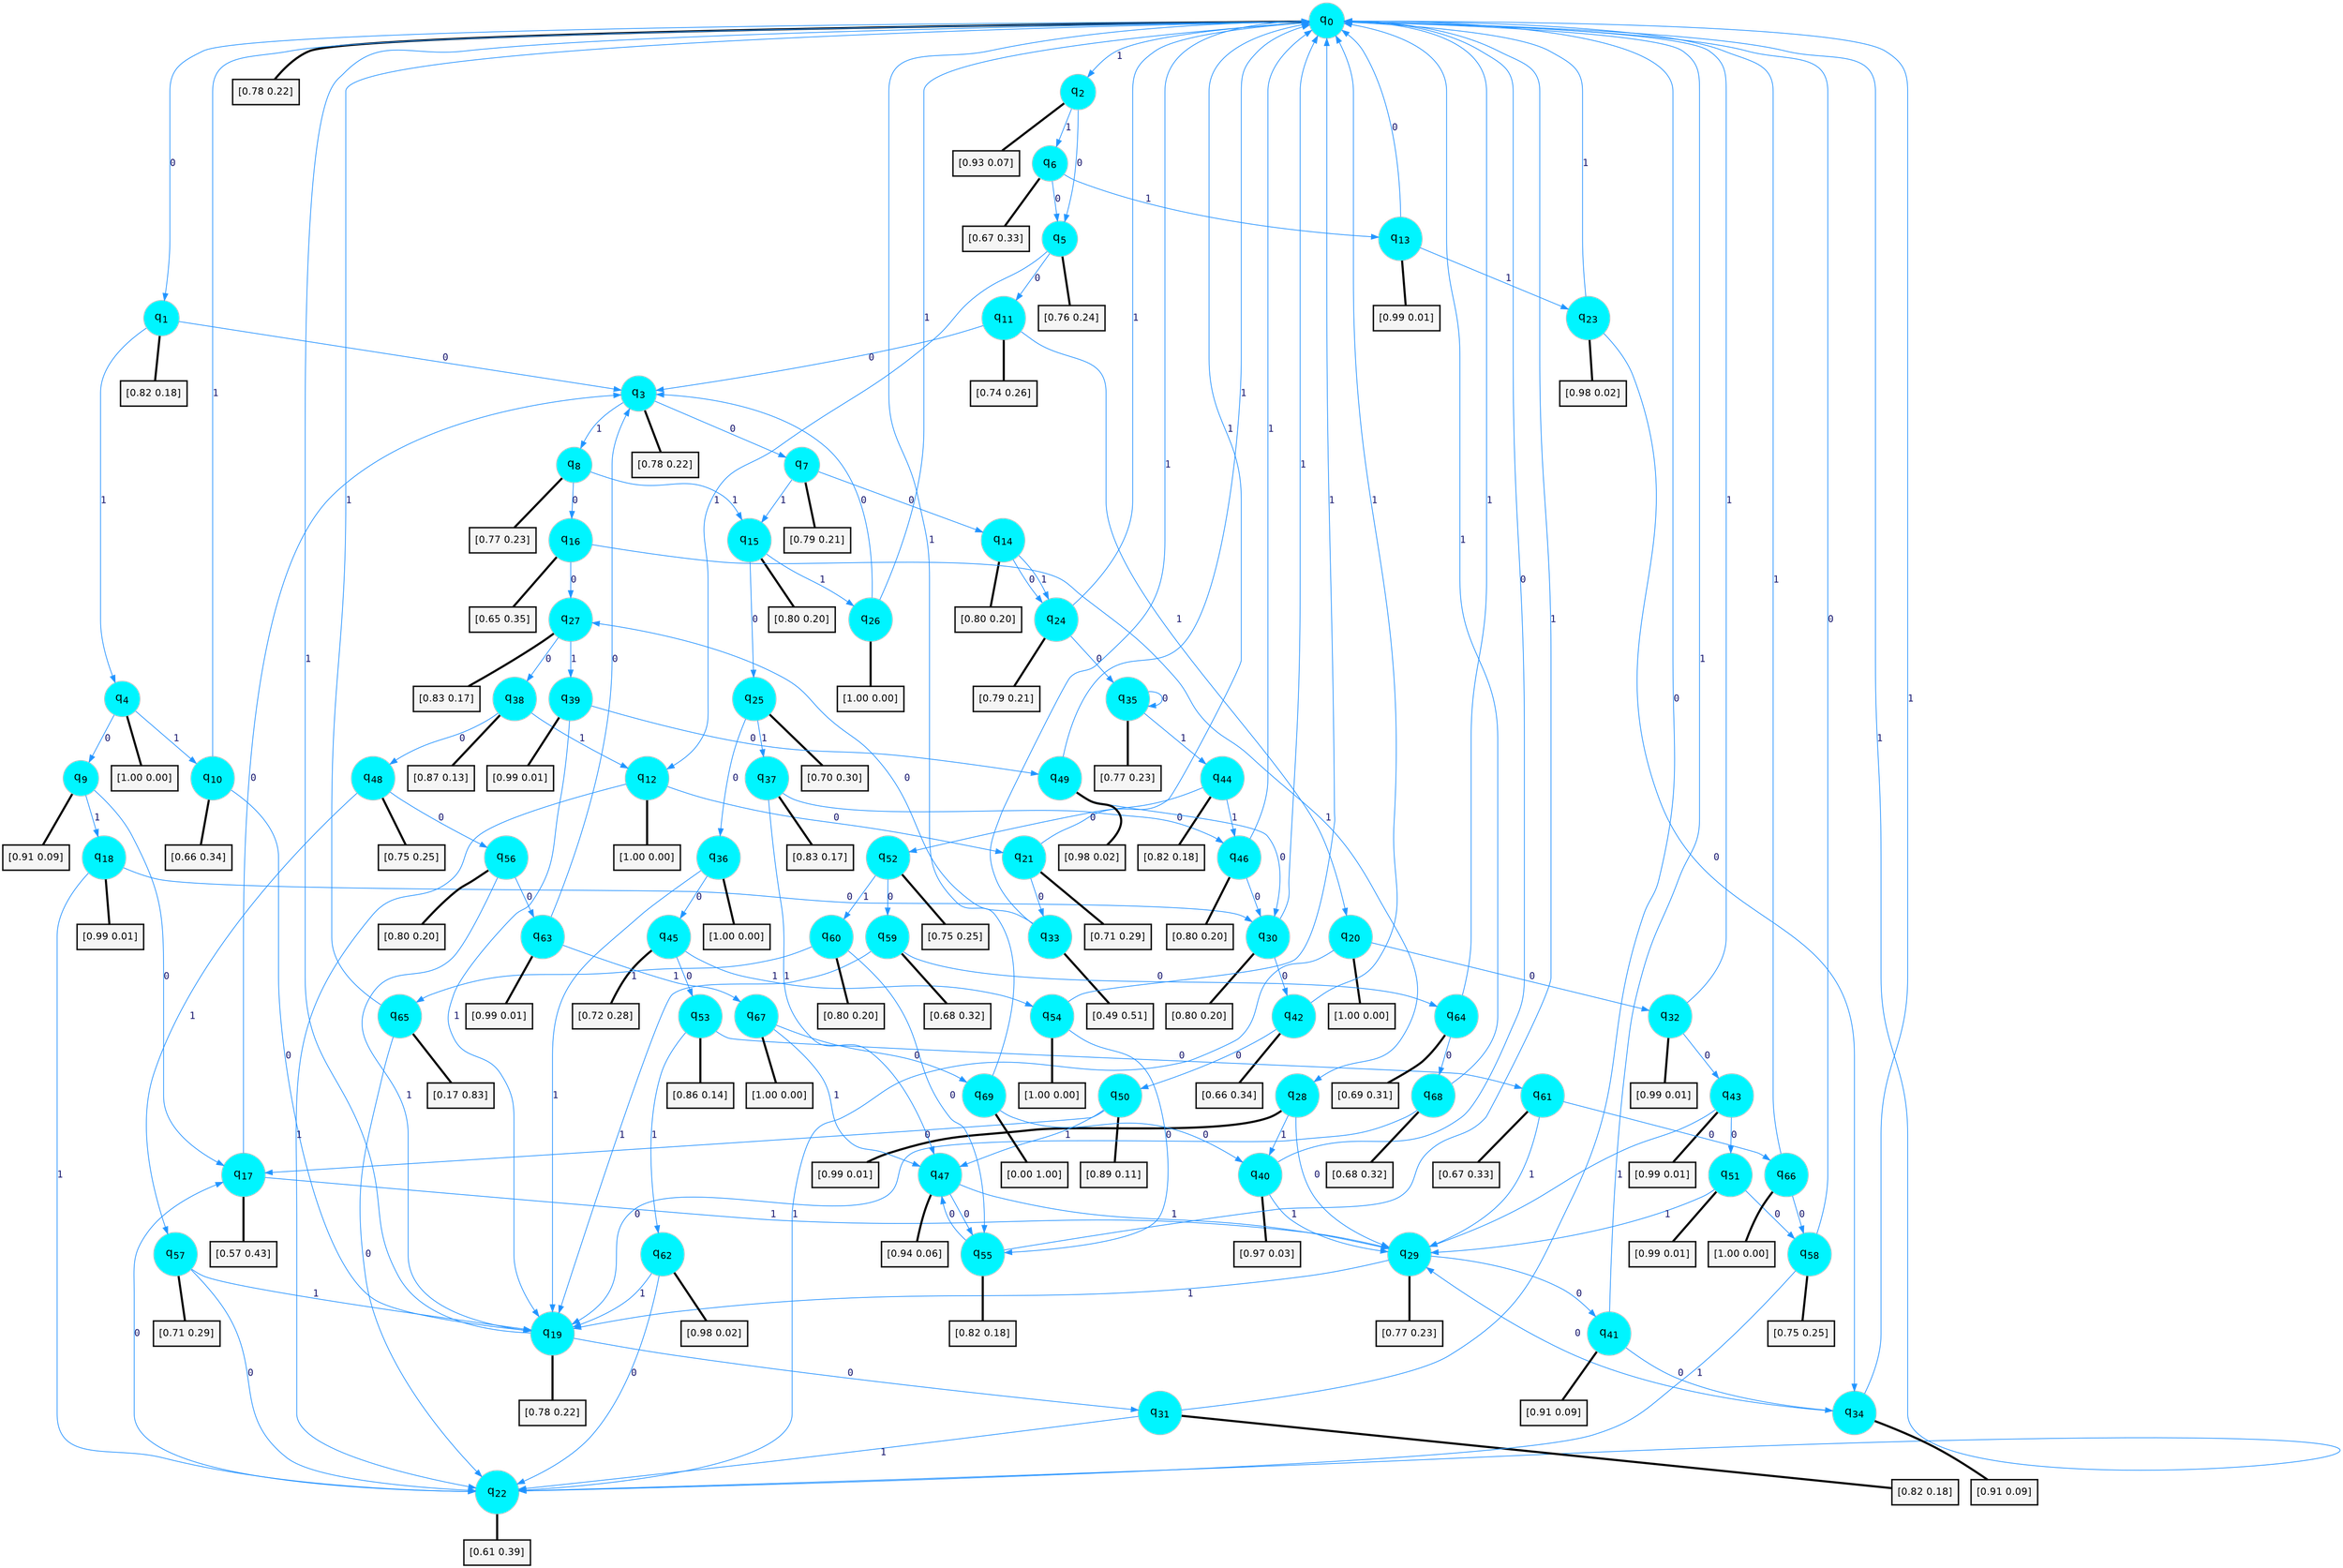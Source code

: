 digraph G {
graph [
bgcolor=transparent, dpi=300, rankdir=TD, size="40,25"];
node [
color=gray, fillcolor=turquoise1, fontcolor=black, fontname=Helvetica, fontsize=16, fontweight=bold, shape=circle, style=filled];
edge [
arrowsize=1, color=dodgerblue1, fontcolor=midnightblue, fontname=courier, fontweight=bold, penwidth=1, style=solid, weight=20];
0[label=<q<SUB>0</SUB>>];
1[label=<q<SUB>1</SUB>>];
2[label=<q<SUB>2</SUB>>];
3[label=<q<SUB>3</SUB>>];
4[label=<q<SUB>4</SUB>>];
5[label=<q<SUB>5</SUB>>];
6[label=<q<SUB>6</SUB>>];
7[label=<q<SUB>7</SUB>>];
8[label=<q<SUB>8</SUB>>];
9[label=<q<SUB>9</SUB>>];
10[label=<q<SUB>10</SUB>>];
11[label=<q<SUB>11</SUB>>];
12[label=<q<SUB>12</SUB>>];
13[label=<q<SUB>13</SUB>>];
14[label=<q<SUB>14</SUB>>];
15[label=<q<SUB>15</SUB>>];
16[label=<q<SUB>16</SUB>>];
17[label=<q<SUB>17</SUB>>];
18[label=<q<SUB>18</SUB>>];
19[label=<q<SUB>19</SUB>>];
20[label=<q<SUB>20</SUB>>];
21[label=<q<SUB>21</SUB>>];
22[label=<q<SUB>22</SUB>>];
23[label=<q<SUB>23</SUB>>];
24[label=<q<SUB>24</SUB>>];
25[label=<q<SUB>25</SUB>>];
26[label=<q<SUB>26</SUB>>];
27[label=<q<SUB>27</SUB>>];
28[label=<q<SUB>28</SUB>>];
29[label=<q<SUB>29</SUB>>];
30[label=<q<SUB>30</SUB>>];
31[label=<q<SUB>31</SUB>>];
32[label=<q<SUB>32</SUB>>];
33[label=<q<SUB>33</SUB>>];
34[label=<q<SUB>34</SUB>>];
35[label=<q<SUB>35</SUB>>];
36[label=<q<SUB>36</SUB>>];
37[label=<q<SUB>37</SUB>>];
38[label=<q<SUB>38</SUB>>];
39[label=<q<SUB>39</SUB>>];
40[label=<q<SUB>40</SUB>>];
41[label=<q<SUB>41</SUB>>];
42[label=<q<SUB>42</SUB>>];
43[label=<q<SUB>43</SUB>>];
44[label=<q<SUB>44</SUB>>];
45[label=<q<SUB>45</SUB>>];
46[label=<q<SUB>46</SUB>>];
47[label=<q<SUB>47</SUB>>];
48[label=<q<SUB>48</SUB>>];
49[label=<q<SUB>49</SUB>>];
50[label=<q<SUB>50</SUB>>];
51[label=<q<SUB>51</SUB>>];
52[label=<q<SUB>52</SUB>>];
53[label=<q<SUB>53</SUB>>];
54[label=<q<SUB>54</SUB>>];
55[label=<q<SUB>55</SUB>>];
56[label=<q<SUB>56</SUB>>];
57[label=<q<SUB>57</SUB>>];
58[label=<q<SUB>58</SUB>>];
59[label=<q<SUB>59</SUB>>];
60[label=<q<SUB>60</SUB>>];
61[label=<q<SUB>61</SUB>>];
62[label=<q<SUB>62</SUB>>];
63[label=<q<SUB>63</SUB>>];
64[label=<q<SUB>64</SUB>>];
65[label=<q<SUB>65</SUB>>];
66[label=<q<SUB>66</SUB>>];
67[label=<q<SUB>67</SUB>>];
68[label=<q<SUB>68</SUB>>];
69[label=<q<SUB>69</SUB>>];
70[label="[0.78 0.22]", shape=box,fontcolor=black, fontname=Helvetica, fontsize=14, penwidth=2, fillcolor=whitesmoke,color=black];
71[label="[0.82 0.18]", shape=box,fontcolor=black, fontname=Helvetica, fontsize=14, penwidth=2, fillcolor=whitesmoke,color=black];
72[label="[0.93 0.07]", shape=box,fontcolor=black, fontname=Helvetica, fontsize=14, penwidth=2, fillcolor=whitesmoke,color=black];
73[label="[0.78 0.22]", shape=box,fontcolor=black, fontname=Helvetica, fontsize=14, penwidth=2, fillcolor=whitesmoke,color=black];
74[label="[1.00 0.00]", shape=box,fontcolor=black, fontname=Helvetica, fontsize=14, penwidth=2, fillcolor=whitesmoke,color=black];
75[label="[0.76 0.24]", shape=box,fontcolor=black, fontname=Helvetica, fontsize=14, penwidth=2, fillcolor=whitesmoke,color=black];
76[label="[0.67 0.33]", shape=box,fontcolor=black, fontname=Helvetica, fontsize=14, penwidth=2, fillcolor=whitesmoke,color=black];
77[label="[0.79 0.21]", shape=box,fontcolor=black, fontname=Helvetica, fontsize=14, penwidth=2, fillcolor=whitesmoke,color=black];
78[label="[0.77 0.23]", shape=box,fontcolor=black, fontname=Helvetica, fontsize=14, penwidth=2, fillcolor=whitesmoke,color=black];
79[label="[0.91 0.09]", shape=box,fontcolor=black, fontname=Helvetica, fontsize=14, penwidth=2, fillcolor=whitesmoke,color=black];
80[label="[0.66 0.34]", shape=box,fontcolor=black, fontname=Helvetica, fontsize=14, penwidth=2, fillcolor=whitesmoke,color=black];
81[label="[0.74 0.26]", shape=box,fontcolor=black, fontname=Helvetica, fontsize=14, penwidth=2, fillcolor=whitesmoke,color=black];
82[label="[1.00 0.00]", shape=box,fontcolor=black, fontname=Helvetica, fontsize=14, penwidth=2, fillcolor=whitesmoke,color=black];
83[label="[0.99 0.01]", shape=box,fontcolor=black, fontname=Helvetica, fontsize=14, penwidth=2, fillcolor=whitesmoke,color=black];
84[label="[0.80 0.20]", shape=box,fontcolor=black, fontname=Helvetica, fontsize=14, penwidth=2, fillcolor=whitesmoke,color=black];
85[label="[0.80 0.20]", shape=box,fontcolor=black, fontname=Helvetica, fontsize=14, penwidth=2, fillcolor=whitesmoke,color=black];
86[label="[0.65 0.35]", shape=box,fontcolor=black, fontname=Helvetica, fontsize=14, penwidth=2, fillcolor=whitesmoke,color=black];
87[label="[0.57 0.43]", shape=box,fontcolor=black, fontname=Helvetica, fontsize=14, penwidth=2, fillcolor=whitesmoke,color=black];
88[label="[0.99 0.01]", shape=box,fontcolor=black, fontname=Helvetica, fontsize=14, penwidth=2, fillcolor=whitesmoke,color=black];
89[label="[0.78 0.22]", shape=box,fontcolor=black, fontname=Helvetica, fontsize=14, penwidth=2, fillcolor=whitesmoke,color=black];
90[label="[1.00 0.00]", shape=box,fontcolor=black, fontname=Helvetica, fontsize=14, penwidth=2, fillcolor=whitesmoke,color=black];
91[label="[0.71 0.29]", shape=box,fontcolor=black, fontname=Helvetica, fontsize=14, penwidth=2, fillcolor=whitesmoke,color=black];
92[label="[0.61 0.39]", shape=box,fontcolor=black, fontname=Helvetica, fontsize=14, penwidth=2, fillcolor=whitesmoke,color=black];
93[label="[0.98 0.02]", shape=box,fontcolor=black, fontname=Helvetica, fontsize=14, penwidth=2, fillcolor=whitesmoke,color=black];
94[label="[0.79 0.21]", shape=box,fontcolor=black, fontname=Helvetica, fontsize=14, penwidth=2, fillcolor=whitesmoke,color=black];
95[label="[0.70 0.30]", shape=box,fontcolor=black, fontname=Helvetica, fontsize=14, penwidth=2, fillcolor=whitesmoke,color=black];
96[label="[1.00 0.00]", shape=box,fontcolor=black, fontname=Helvetica, fontsize=14, penwidth=2, fillcolor=whitesmoke,color=black];
97[label="[0.83 0.17]", shape=box,fontcolor=black, fontname=Helvetica, fontsize=14, penwidth=2, fillcolor=whitesmoke,color=black];
98[label="[0.99 0.01]", shape=box,fontcolor=black, fontname=Helvetica, fontsize=14, penwidth=2, fillcolor=whitesmoke,color=black];
99[label="[0.77 0.23]", shape=box,fontcolor=black, fontname=Helvetica, fontsize=14, penwidth=2, fillcolor=whitesmoke,color=black];
100[label="[0.80 0.20]", shape=box,fontcolor=black, fontname=Helvetica, fontsize=14, penwidth=2, fillcolor=whitesmoke,color=black];
101[label="[0.82 0.18]", shape=box,fontcolor=black, fontname=Helvetica, fontsize=14, penwidth=2, fillcolor=whitesmoke,color=black];
102[label="[0.99 0.01]", shape=box,fontcolor=black, fontname=Helvetica, fontsize=14, penwidth=2, fillcolor=whitesmoke,color=black];
103[label="[0.49 0.51]", shape=box,fontcolor=black, fontname=Helvetica, fontsize=14, penwidth=2, fillcolor=whitesmoke,color=black];
104[label="[0.91 0.09]", shape=box,fontcolor=black, fontname=Helvetica, fontsize=14, penwidth=2, fillcolor=whitesmoke,color=black];
105[label="[0.77 0.23]", shape=box,fontcolor=black, fontname=Helvetica, fontsize=14, penwidth=2, fillcolor=whitesmoke,color=black];
106[label="[1.00 0.00]", shape=box,fontcolor=black, fontname=Helvetica, fontsize=14, penwidth=2, fillcolor=whitesmoke,color=black];
107[label="[0.83 0.17]", shape=box,fontcolor=black, fontname=Helvetica, fontsize=14, penwidth=2, fillcolor=whitesmoke,color=black];
108[label="[0.87 0.13]", shape=box,fontcolor=black, fontname=Helvetica, fontsize=14, penwidth=2, fillcolor=whitesmoke,color=black];
109[label="[0.99 0.01]", shape=box,fontcolor=black, fontname=Helvetica, fontsize=14, penwidth=2, fillcolor=whitesmoke,color=black];
110[label="[0.97 0.03]", shape=box,fontcolor=black, fontname=Helvetica, fontsize=14, penwidth=2, fillcolor=whitesmoke,color=black];
111[label="[0.91 0.09]", shape=box,fontcolor=black, fontname=Helvetica, fontsize=14, penwidth=2, fillcolor=whitesmoke,color=black];
112[label="[0.66 0.34]", shape=box,fontcolor=black, fontname=Helvetica, fontsize=14, penwidth=2, fillcolor=whitesmoke,color=black];
113[label="[0.99 0.01]", shape=box,fontcolor=black, fontname=Helvetica, fontsize=14, penwidth=2, fillcolor=whitesmoke,color=black];
114[label="[0.82 0.18]", shape=box,fontcolor=black, fontname=Helvetica, fontsize=14, penwidth=2, fillcolor=whitesmoke,color=black];
115[label="[0.72 0.28]", shape=box,fontcolor=black, fontname=Helvetica, fontsize=14, penwidth=2, fillcolor=whitesmoke,color=black];
116[label="[0.80 0.20]", shape=box,fontcolor=black, fontname=Helvetica, fontsize=14, penwidth=2, fillcolor=whitesmoke,color=black];
117[label="[0.94 0.06]", shape=box,fontcolor=black, fontname=Helvetica, fontsize=14, penwidth=2, fillcolor=whitesmoke,color=black];
118[label="[0.75 0.25]", shape=box,fontcolor=black, fontname=Helvetica, fontsize=14, penwidth=2, fillcolor=whitesmoke,color=black];
119[label="[0.98 0.02]", shape=box,fontcolor=black, fontname=Helvetica, fontsize=14, penwidth=2, fillcolor=whitesmoke,color=black];
120[label="[0.89 0.11]", shape=box,fontcolor=black, fontname=Helvetica, fontsize=14, penwidth=2, fillcolor=whitesmoke,color=black];
121[label="[0.99 0.01]", shape=box,fontcolor=black, fontname=Helvetica, fontsize=14, penwidth=2, fillcolor=whitesmoke,color=black];
122[label="[0.75 0.25]", shape=box,fontcolor=black, fontname=Helvetica, fontsize=14, penwidth=2, fillcolor=whitesmoke,color=black];
123[label="[0.86 0.14]", shape=box,fontcolor=black, fontname=Helvetica, fontsize=14, penwidth=2, fillcolor=whitesmoke,color=black];
124[label="[1.00 0.00]", shape=box,fontcolor=black, fontname=Helvetica, fontsize=14, penwidth=2, fillcolor=whitesmoke,color=black];
125[label="[0.82 0.18]", shape=box,fontcolor=black, fontname=Helvetica, fontsize=14, penwidth=2, fillcolor=whitesmoke,color=black];
126[label="[0.80 0.20]", shape=box,fontcolor=black, fontname=Helvetica, fontsize=14, penwidth=2, fillcolor=whitesmoke,color=black];
127[label="[0.71 0.29]", shape=box,fontcolor=black, fontname=Helvetica, fontsize=14, penwidth=2, fillcolor=whitesmoke,color=black];
128[label="[0.75 0.25]", shape=box,fontcolor=black, fontname=Helvetica, fontsize=14, penwidth=2, fillcolor=whitesmoke,color=black];
129[label="[0.68 0.32]", shape=box,fontcolor=black, fontname=Helvetica, fontsize=14, penwidth=2, fillcolor=whitesmoke,color=black];
130[label="[0.80 0.20]", shape=box,fontcolor=black, fontname=Helvetica, fontsize=14, penwidth=2, fillcolor=whitesmoke,color=black];
131[label="[0.67 0.33]", shape=box,fontcolor=black, fontname=Helvetica, fontsize=14, penwidth=2, fillcolor=whitesmoke,color=black];
132[label="[0.98 0.02]", shape=box,fontcolor=black, fontname=Helvetica, fontsize=14, penwidth=2, fillcolor=whitesmoke,color=black];
133[label="[0.99 0.01]", shape=box,fontcolor=black, fontname=Helvetica, fontsize=14, penwidth=2, fillcolor=whitesmoke,color=black];
134[label="[0.69 0.31]", shape=box,fontcolor=black, fontname=Helvetica, fontsize=14, penwidth=2, fillcolor=whitesmoke,color=black];
135[label="[0.17 0.83]", shape=box,fontcolor=black, fontname=Helvetica, fontsize=14, penwidth=2, fillcolor=whitesmoke,color=black];
136[label="[1.00 0.00]", shape=box,fontcolor=black, fontname=Helvetica, fontsize=14, penwidth=2, fillcolor=whitesmoke,color=black];
137[label="[1.00 0.00]", shape=box,fontcolor=black, fontname=Helvetica, fontsize=14, penwidth=2, fillcolor=whitesmoke,color=black];
138[label="[0.68 0.32]", shape=box,fontcolor=black, fontname=Helvetica, fontsize=14, penwidth=2, fillcolor=whitesmoke,color=black];
139[label="[0.00 1.00]", shape=box,fontcolor=black, fontname=Helvetica, fontsize=14, penwidth=2, fillcolor=whitesmoke,color=black];
0->1 [label=0];
0->2 [label=1];
0->70 [arrowhead=none, penwidth=3,color=black];
1->3 [label=0];
1->4 [label=1];
1->71 [arrowhead=none, penwidth=3,color=black];
2->5 [label=0];
2->6 [label=1];
2->72 [arrowhead=none, penwidth=3,color=black];
3->7 [label=0];
3->8 [label=1];
3->73 [arrowhead=none, penwidth=3,color=black];
4->9 [label=0];
4->10 [label=1];
4->74 [arrowhead=none, penwidth=3,color=black];
5->11 [label=0];
5->12 [label=1];
5->75 [arrowhead=none, penwidth=3,color=black];
6->5 [label=0];
6->13 [label=1];
6->76 [arrowhead=none, penwidth=3,color=black];
7->14 [label=0];
7->15 [label=1];
7->77 [arrowhead=none, penwidth=3,color=black];
8->16 [label=0];
8->15 [label=1];
8->78 [arrowhead=none, penwidth=3,color=black];
9->17 [label=0];
9->18 [label=1];
9->79 [arrowhead=none, penwidth=3,color=black];
10->19 [label=0];
10->0 [label=1];
10->80 [arrowhead=none, penwidth=3,color=black];
11->3 [label=0];
11->20 [label=1];
11->81 [arrowhead=none, penwidth=3,color=black];
12->21 [label=0];
12->22 [label=1];
12->82 [arrowhead=none, penwidth=3,color=black];
13->0 [label=0];
13->23 [label=1];
13->83 [arrowhead=none, penwidth=3,color=black];
14->24 [label=0];
14->24 [label=1];
14->84 [arrowhead=none, penwidth=3,color=black];
15->25 [label=0];
15->26 [label=1];
15->85 [arrowhead=none, penwidth=3,color=black];
16->27 [label=0];
16->28 [label=1];
16->86 [arrowhead=none, penwidth=3,color=black];
17->3 [label=0];
17->29 [label=1];
17->87 [arrowhead=none, penwidth=3,color=black];
18->30 [label=0];
18->22 [label=1];
18->88 [arrowhead=none, penwidth=3,color=black];
19->31 [label=0];
19->0 [label=1];
19->89 [arrowhead=none, penwidth=3,color=black];
20->32 [label=0];
20->22 [label=1];
20->90 [arrowhead=none, penwidth=3,color=black];
21->33 [label=0];
21->0 [label=1];
21->91 [arrowhead=none, penwidth=3,color=black];
22->17 [label=0];
22->0 [label=1];
22->92 [arrowhead=none, penwidth=3,color=black];
23->34 [label=0];
23->0 [label=1];
23->93 [arrowhead=none, penwidth=3,color=black];
24->35 [label=0];
24->0 [label=1];
24->94 [arrowhead=none, penwidth=3,color=black];
25->36 [label=0];
25->37 [label=1];
25->95 [arrowhead=none, penwidth=3,color=black];
26->3 [label=0];
26->0 [label=1];
26->96 [arrowhead=none, penwidth=3,color=black];
27->38 [label=0];
27->39 [label=1];
27->97 [arrowhead=none, penwidth=3,color=black];
28->29 [label=0];
28->40 [label=1];
28->98 [arrowhead=none, penwidth=3,color=black];
29->41 [label=0];
29->19 [label=1];
29->99 [arrowhead=none, penwidth=3,color=black];
30->42 [label=0];
30->0 [label=1];
30->100 [arrowhead=none, penwidth=3,color=black];
31->0 [label=0];
31->22 [label=1];
31->101 [arrowhead=none, penwidth=3,color=black];
32->43 [label=0];
32->0 [label=1];
32->102 [arrowhead=none, penwidth=3,color=black];
33->27 [label=0];
33->0 [label=1];
33->103 [arrowhead=none, penwidth=3,color=black];
34->29 [label=0];
34->0 [label=1];
34->104 [arrowhead=none, penwidth=3,color=black];
35->35 [label=0];
35->44 [label=1];
35->105 [arrowhead=none, penwidth=3,color=black];
36->45 [label=0];
36->19 [label=1];
36->106 [arrowhead=none, penwidth=3,color=black];
37->46 [label=0];
37->47 [label=1];
37->107 [arrowhead=none, penwidth=3,color=black];
38->48 [label=0];
38->12 [label=1];
38->108 [arrowhead=none, penwidth=3,color=black];
39->49 [label=0];
39->19 [label=1];
39->109 [arrowhead=none, penwidth=3,color=black];
40->0 [label=0];
40->29 [label=1];
40->110 [arrowhead=none, penwidth=3,color=black];
41->34 [label=0];
41->0 [label=1];
41->111 [arrowhead=none, penwidth=3,color=black];
42->50 [label=0];
42->0 [label=1];
42->112 [arrowhead=none, penwidth=3,color=black];
43->51 [label=0];
43->29 [label=1];
43->113 [arrowhead=none, penwidth=3,color=black];
44->52 [label=0];
44->46 [label=1];
44->114 [arrowhead=none, penwidth=3,color=black];
45->53 [label=0];
45->54 [label=1];
45->115 [arrowhead=none, penwidth=3,color=black];
46->30 [label=0];
46->0 [label=1];
46->116 [arrowhead=none, penwidth=3,color=black];
47->55 [label=0];
47->29 [label=1];
47->117 [arrowhead=none, penwidth=3,color=black];
48->56 [label=0];
48->57 [label=1];
48->118 [arrowhead=none, penwidth=3,color=black];
49->30 [label=0];
49->0 [label=1];
49->119 [arrowhead=none, penwidth=3,color=black];
50->17 [label=0];
50->47 [label=1];
50->120 [arrowhead=none, penwidth=3,color=black];
51->58 [label=0];
51->29 [label=1];
51->121 [arrowhead=none, penwidth=3,color=black];
52->59 [label=0];
52->60 [label=1];
52->122 [arrowhead=none, penwidth=3,color=black];
53->61 [label=0];
53->62 [label=1];
53->123 [arrowhead=none, penwidth=3,color=black];
54->55 [label=0];
54->0 [label=1];
54->124 [arrowhead=none, penwidth=3,color=black];
55->47 [label=0];
55->0 [label=1];
55->125 [arrowhead=none, penwidth=3,color=black];
56->63 [label=0];
56->19 [label=1];
56->126 [arrowhead=none, penwidth=3,color=black];
57->22 [label=0];
57->19 [label=1];
57->127 [arrowhead=none, penwidth=3,color=black];
58->0 [label=0];
58->22 [label=1];
58->128 [arrowhead=none, penwidth=3,color=black];
59->64 [label=0];
59->19 [label=1];
59->129 [arrowhead=none, penwidth=3,color=black];
60->55 [label=0];
60->65 [label=1];
60->130 [arrowhead=none, penwidth=3,color=black];
61->66 [label=0];
61->29 [label=1];
61->131 [arrowhead=none, penwidth=3,color=black];
62->22 [label=0];
62->19 [label=1];
62->132 [arrowhead=none, penwidth=3,color=black];
63->3 [label=0];
63->67 [label=1];
63->133 [arrowhead=none, penwidth=3,color=black];
64->68 [label=0];
64->0 [label=1];
64->134 [arrowhead=none, penwidth=3,color=black];
65->22 [label=0];
65->0 [label=1];
65->135 [arrowhead=none, penwidth=3,color=black];
66->58 [label=0];
66->0 [label=1];
66->136 [arrowhead=none, penwidth=3,color=black];
67->69 [label=0];
67->47 [label=1];
67->137 [arrowhead=none, penwidth=3,color=black];
68->19 [label=0];
68->0 [label=1];
68->138 [arrowhead=none, penwidth=3,color=black];
69->40 [label=0];
69->0 [label=1];
69->139 [arrowhead=none, penwidth=3,color=black];
}
